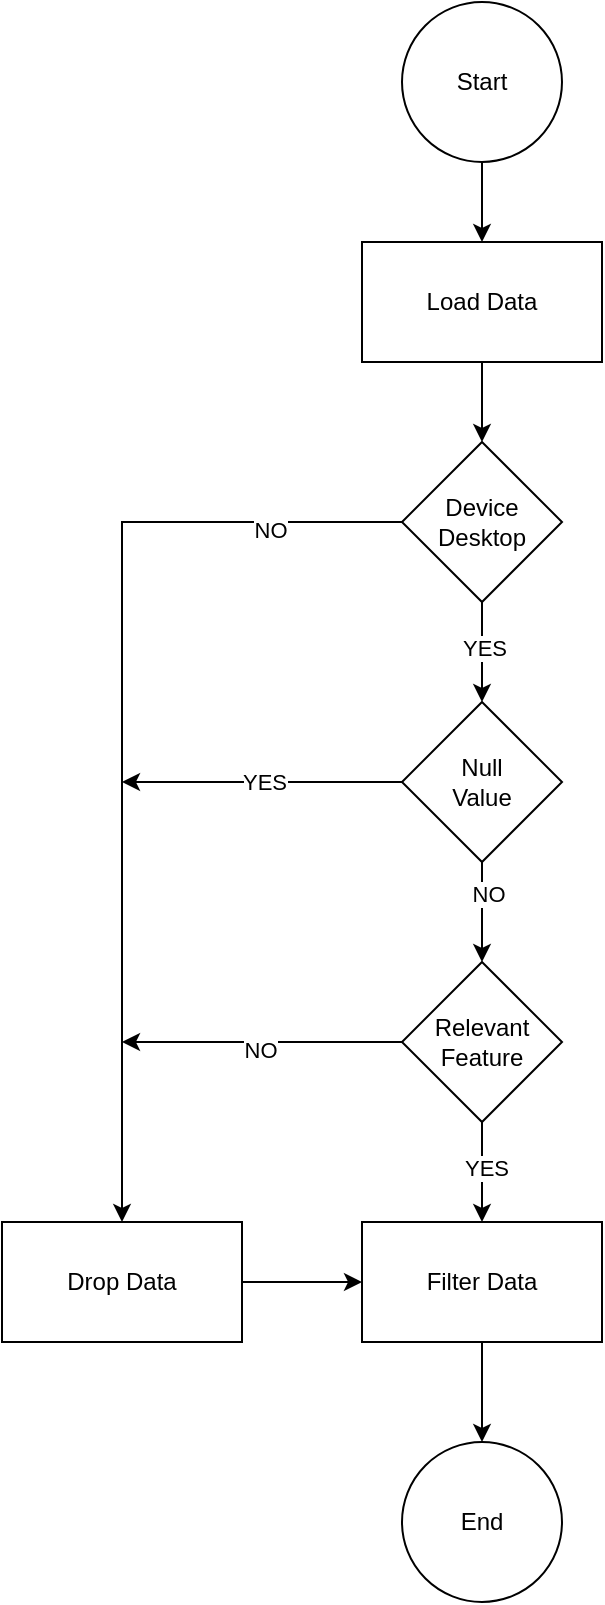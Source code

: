 <mxfile version="24.4.4" type="device">
  <diagram name="Page-1" id="mB9d-egOU8m11RhMc7sI">
    <mxGraphModel dx="794" dy="1138" grid="1" gridSize="10" guides="1" tooltips="1" connect="1" arrows="1" fold="1" page="1" pageScale="1" pageWidth="850" pageHeight="1100" math="0" shadow="0">
      <root>
        <mxCell id="0" />
        <mxCell id="1" parent="0" />
        <mxCell id="d3ZvluwDNpQe7bq64WIG-3" value="" style="edgeStyle=orthogonalEdgeStyle;rounded=0;orthogonalLoop=1;jettySize=auto;html=1;" edge="1" parent="1" source="d3ZvluwDNpQe7bq64WIG-1" target="d3ZvluwDNpQe7bq64WIG-2">
          <mxGeometry relative="1" as="geometry" />
        </mxCell>
        <mxCell id="d3ZvluwDNpQe7bq64WIG-1" value="Start" style="ellipse;whiteSpace=wrap;html=1;aspect=fixed;" vertex="1" parent="1">
          <mxGeometry x="370" y="550" width="80" height="80" as="geometry" />
        </mxCell>
        <mxCell id="d3ZvluwDNpQe7bq64WIG-5" value="" style="edgeStyle=orthogonalEdgeStyle;rounded=0;orthogonalLoop=1;jettySize=auto;html=1;" edge="1" parent="1" source="d3ZvluwDNpQe7bq64WIG-2" target="d3ZvluwDNpQe7bq64WIG-4">
          <mxGeometry relative="1" as="geometry" />
        </mxCell>
        <mxCell id="d3ZvluwDNpQe7bq64WIG-2" value="Load Data" style="whiteSpace=wrap;html=1;" vertex="1" parent="1">
          <mxGeometry x="350" y="670" width="120" height="60" as="geometry" />
        </mxCell>
        <mxCell id="d3ZvluwDNpQe7bq64WIG-7" value="" style="edgeStyle=orthogonalEdgeStyle;rounded=0;orthogonalLoop=1;jettySize=auto;html=1;" edge="1" parent="1" source="d3ZvluwDNpQe7bq64WIG-4" target="d3ZvluwDNpQe7bq64WIG-6">
          <mxGeometry relative="1" as="geometry" />
        </mxCell>
        <mxCell id="d3ZvluwDNpQe7bq64WIG-23" value="YES" style="edgeLabel;html=1;align=center;verticalAlign=middle;resizable=0;points=[];" vertex="1" connectable="0" parent="d3ZvluwDNpQe7bq64WIG-7">
          <mxGeometry x="-0.08" y="1" relative="1" as="geometry">
            <mxPoint as="offset" />
          </mxGeometry>
        </mxCell>
        <mxCell id="d3ZvluwDNpQe7bq64WIG-21" style="edgeStyle=orthogonalEdgeStyle;rounded=0;orthogonalLoop=1;jettySize=auto;html=1;exitX=0;exitY=0.5;exitDx=0;exitDy=0;entryX=0.5;entryY=0;entryDx=0;entryDy=0;" edge="1" parent="1" source="d3ZvluwDNpQe7bq64WIG-4" target="d3ZvluwDNpQe7bq64WIG-15">
          <mxGeometry relative="1" as="geometry" />
        </mxCell>
        <mxCell id="d3ZvluwDNpQe7bq64WIG-22" value="NO" style="edgeLabel;html=1;align=center;verticalAlign=middle;resizable=0;points=[];" vertex="1" connectable="0" parent="d3ZvluwDNpQe7bq64WIG-21">
          <mxGeometry x="-0.731" y="4" relative="1" as="geometry">
            <mxPoint as="offset" />
          </mxGeometry>
        </mxCell>
        <mxCell id="d3ZvluwDNpQe7bq64WIG-4" value="Device&lt;br&gt;Desktop" style="rhombus;whiteSpace=wrap;html=1;" vertex="1" parent="1">
          <mxGeometry x="370" y="770" width="80" height="80" as="geometry" />
        </mxCell>
        <mxCell id="d3ZvluwDNpQe7bq64WIG-9" value="" style="edgeStyle=orthogonalEdgeStyle;rounded=0;orthogonalLoop=1;jettySize=auto;html=1;" edge="1" parent="1" source="d3ZvluwDNpQe7bq64WIG-6" target="d3ZvluwDNpQe7bq64WIG-8">
          <mxGeometry relative="1" as="geometry" />
        </mxCell>
        <mxCell id="d3ZvluwDNpQe7bq64WIG-26" value="NO" style="edgeLabel;html=1;align=center;verticalAlign=middle;resizable=0;points=[];" vertex="1" connectable="0" parent="d3ZvluwDNpQe7bq64WIG-9">
          <mxGeometry x="-0.36" y="3" relative="1" as="geometry">
            <mxPoint as="offset" />
          </mxGeometry>
        </mxCell>
        <mxCell id="d3ZvluwDNpQe7bq64WIG-24" style="edgeStyle=orthogonalEdgeStyle;rounded=0;orthogonalLoop=1;jettySize=auto;html=1;" edge="1" parent="1" source="d3ZvluwDNpQe7bq64WIG-6">
          <mxGeometry relative="1" as="geometry">
            <mxPoint x="230" y="940" as="targetPoint" />
          </mxGeometry>
        </mxCell>
        <mxCell id="d3ZvluwDNpQe7bq64WIG-25" value="YES" style="edgeLabel;html=1;align=center;verticalAlign=middle;resizable=0;points=[];" vertex="1" connectable="0" parent="d3ZvluwDNpQe7bq64WIG-24">
          <mxGeometry x="-0.018" relative="1" as="geometry">
            <mxPoint as="offset" />
          </mxGeometry>
        </mxCell>
        <mxCell id="d3ZvluwDNpQe7bq64WIG-6" value="&lt;div&gt;Null&lt;/div&gt;&lt;div&gt;Value&lt;br&gt;&lt;/div&gt;" style="rhombus;whiteSpace=wrap;html=1;" vertex="1" parent="1">
          <mxGeometry x="370" y="900" width="80" height="80" as="geometry" />
        </mxCell>
        <mxCell id="d3ZvluwDNpQe7bq64WIG-11" value="" style="edgeStyle=orthogonalEdgeStyle;rounded=0;orthogonalLoop=1;jettySize=auto;html=1;" edge="1" parent="1" source="d3ZvluwDNpQe7bq64WIG-8" target="d3ZvluwDNpQe7bq64WIG-10">
          <mxGeometry relative="1" as="geometry" />
        </mxCell>
        <mxCell id="d3ZvluwDNpQe7bq64WIG-29" value="YES" style="edgeLabel;html=1;align=center;verticalAlign=middle;resizable=0;points=[];" vertex="1" connectable="0" parent="d3ZvluwDNpQe7bq64WIG-11">
          <mxGeometry x="-0.08" y="2" relative="1" as="geometry">
            <mxPoint as="offset" />
          </mxGeometry>
        </mxCell>
        <mxCell id="d3ZvluwDNpQe7bq64WIG-27" style="edgeStyle=orthogonalEdgeStyle;rounded=0;orthogonalLoop=1;jettySize=auto;html=1;" edge="1" parent="1" source="d3ZvluwDNpQe7bq64WIG-8">
          <mxGeometry relative="1" as="geometry">
            <mxPoint x="230" y="1070" as="targetPoint" />
          </mxGeometry>
        </mxCell>
        <mxCell id="d3ZvluwDNpQe7bq64WIG-28" value="NO" style="edgeLabel;html=1;align=center;verticalAlign=middle;resizable=0;points=[];" vertex="1" connectable="0" parent="d3ZvluwDNpQe7bq64WIG-27">
          <mxGeometry x="0.025" y="3" relative="1" as="geometry">
            <mxPoint as="offset" />
          </mxGeometry>
        </mxCell>
        <mxCell id="d3ZvluwDNpQe7bq64WIG-8" value="Relevant&lt;br&gt;Feature" style="rhombus;whiteSpace=wrap;html=1;" vertex="1" parent="1">
          <mxGeometry x="370" y="1030" width="80" height="80" as="geometry" />
        </mxCell>
        <mxCell id="d3ZvluwDNpQe7bq64WIG-13" value="" style="edgeStyle=orthogonalEdgeStyle;rounded=0;orthogonalLoop=1;jettySize=auto;html=1;" edge="1" parent="1" source="d3ZvluwDNpQe7bq64WIG-10" target="d3ZvluwDNpQe7bq64WIG-12">
          <mxGeometry relative="1" as="geometry" />
        </mxCell>
        <mxCell id="d3ZvluwDNpQe7bq64WIG-10" value="Filter Data" style="whiteSpace=wrap;html=1;" vertex="1" parent="1">
          <mxGeometry x="350" y="1160" width="120" height="60" as="geometry" />
        </mxCell>
        <mxCell id="d3ZvluwDNpQe7bq64WIG-12" value="End" style="ellipse;whiteSpace=wrap;html=1;" vertex="1" parent="1">
          <mxGeometry x="370" y="1270" width="80" height="80" as="geometry" />
        </mxCell>
        <mxCell id="d3ZvluwDNpQe7bq64WIG-17" style="edgeStyle=orthogonalEdgeStyle;rounded=0;orthogonalLoop=1;jettySize=auto;html=1;entryX=0;entryY=0.5;entryDx=0;entryDy=0;" edge="1" parent="1" source="d3ZvluwDNpQe7bq64WIG-15" target="d3ZvluwDNpQe7bq64WIG-10">
          <mxGeometry relative="1" as="geometry" />
        </mxCell>
        <mxCell id="d3ZvluwDNpQe7bq64WIG-15" value="Drop Data" style="whiteSpace=wrap;html=1;" vertex="1" parent="1">
          <mxGeometry x="170" y="1160" width="120" height="60" as="geometry" />
        </mxCell>
      </root>
    </mxGraphModel>
  </diagram>
</mxfile>
